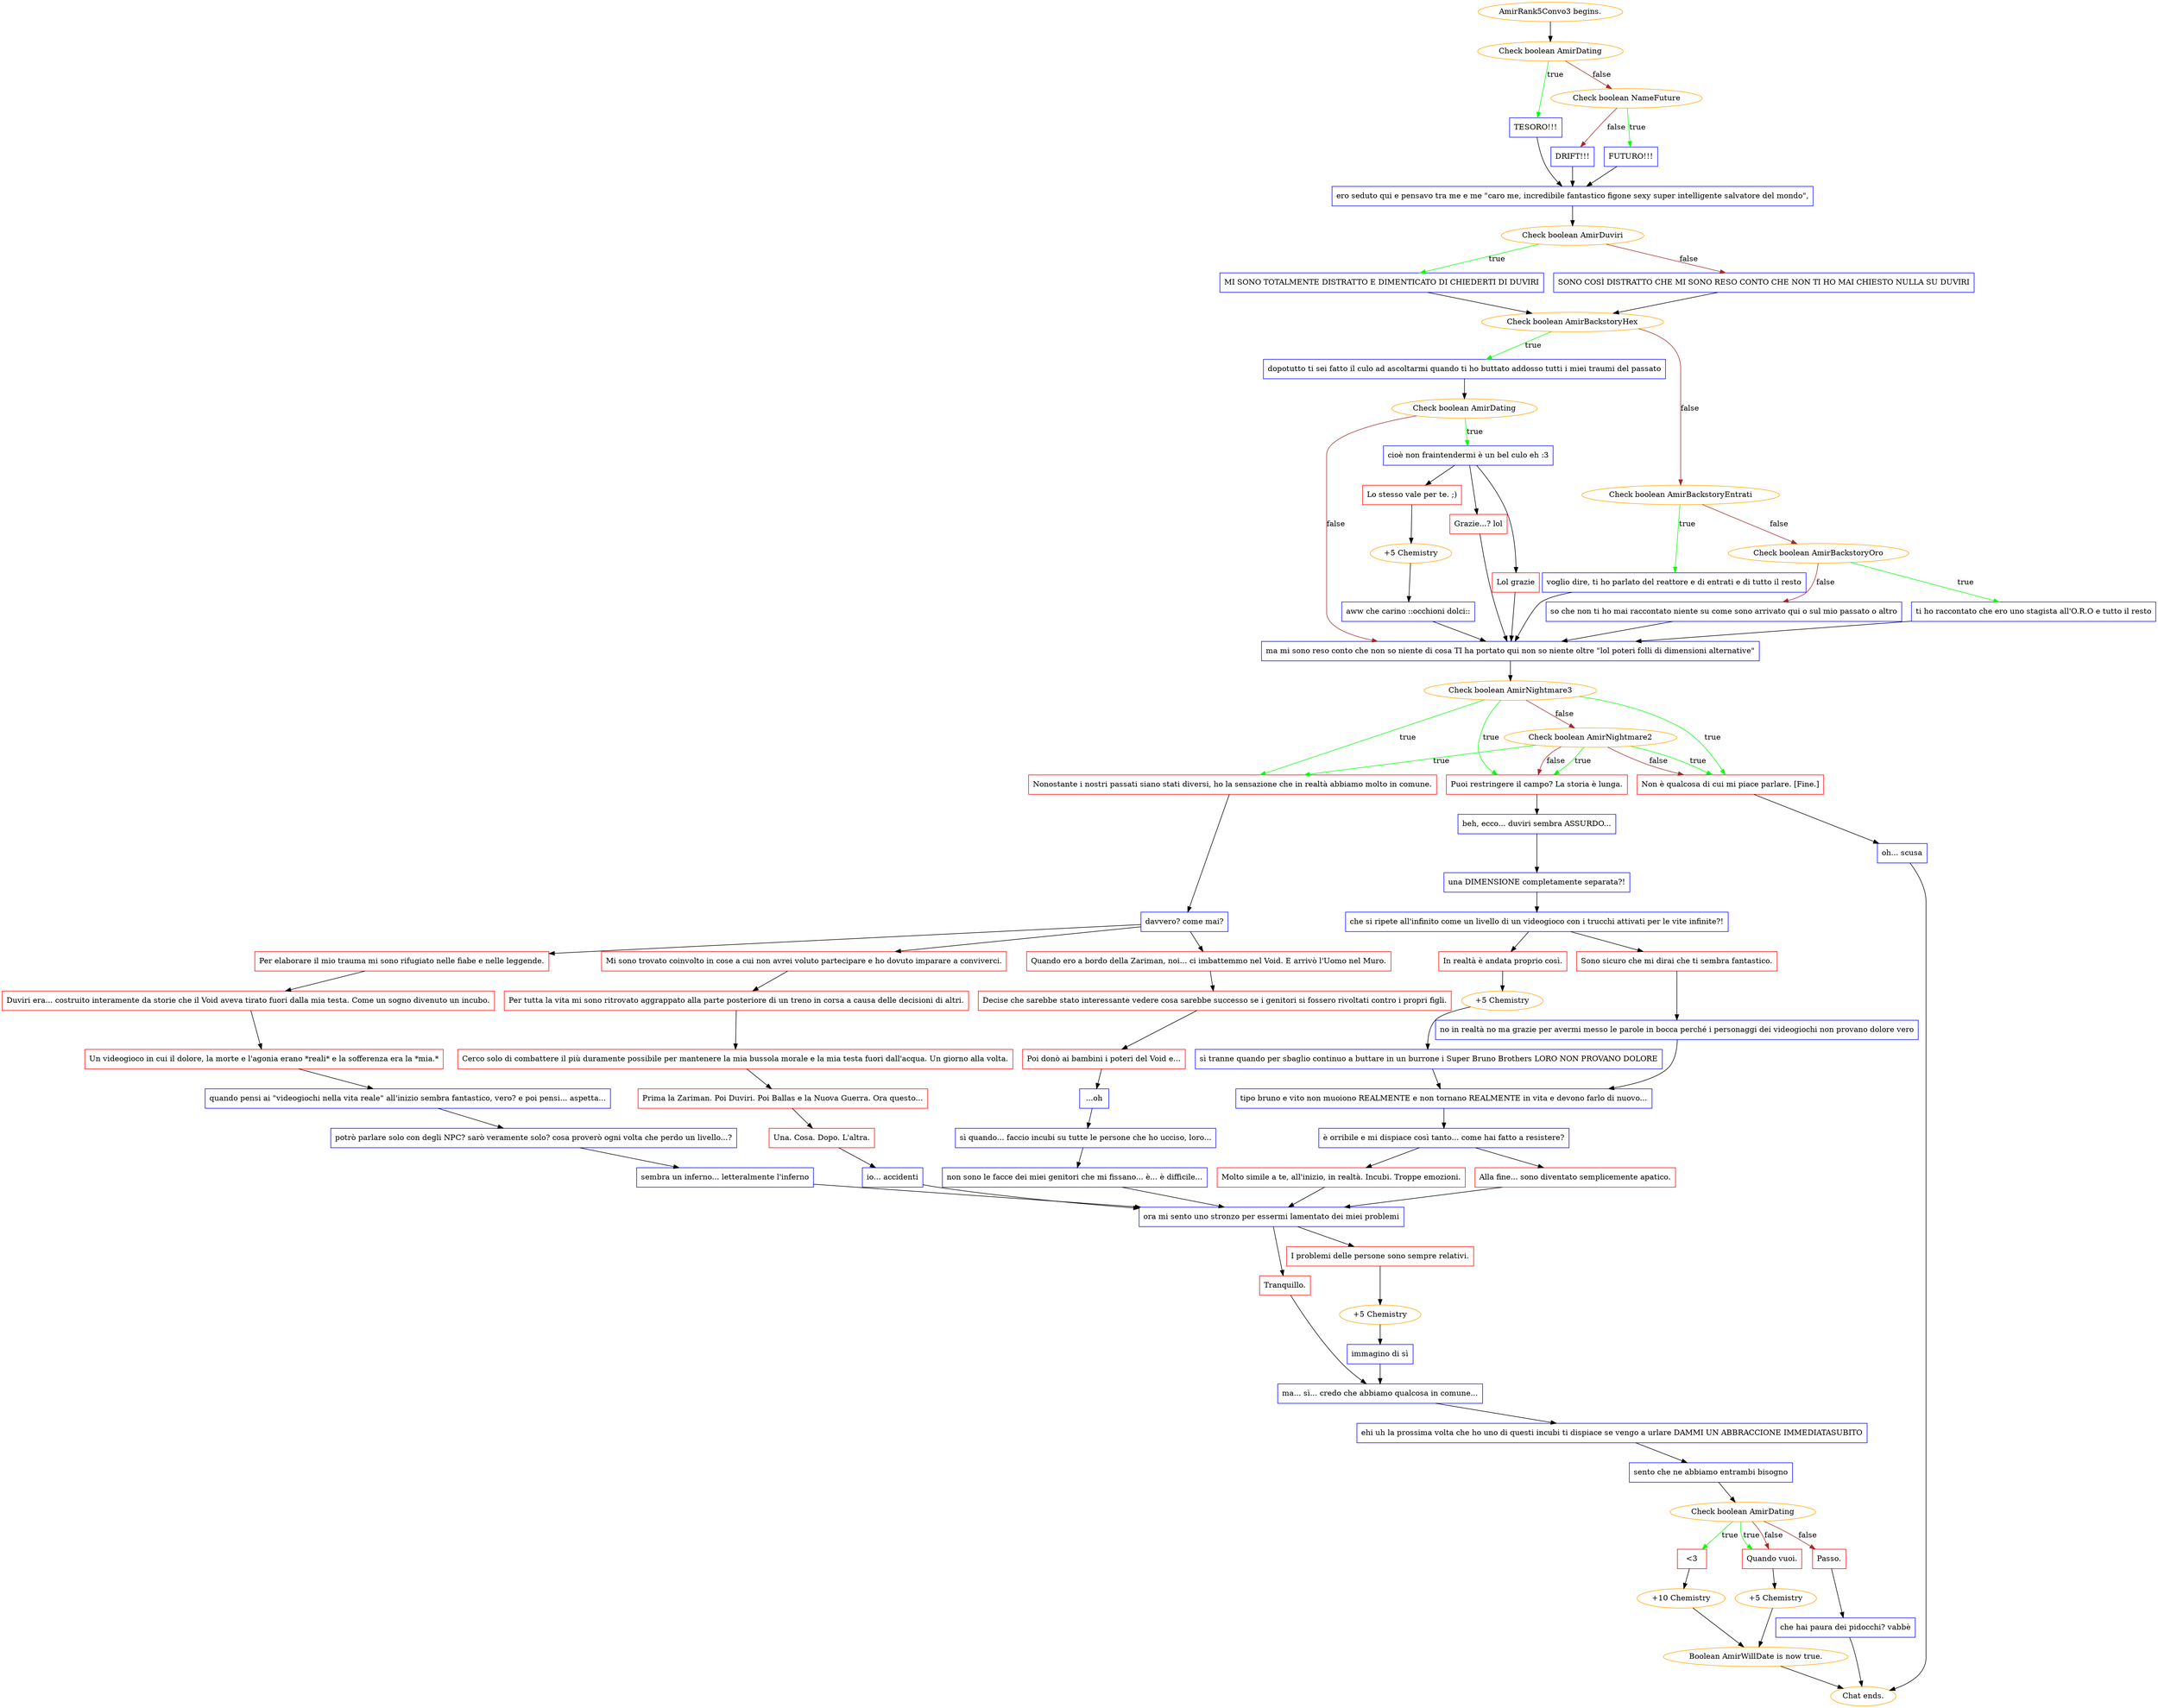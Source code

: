 digraph {
	"AmirRank5Convo3 begins." [color=orange];
		"AmirRank5Convo3 begins." -> j2650937555;
	j2650937555 [label="Check boolean AmirDating",color=orange];
		j2650937555 -> j27464369 [label=true,color=green];
		j2650937555 -> j3219616308 [label=false,color=brown];
	j27464369 [label="TESORO!!!",shape=box,color=blue];
		j27464369 -> j2710138332;
	j3219616308 [label="Check boolean NameFuture",color=orange];
		j3219616308 -> j3311559944 [label=true,color=green];
		j3219616308 -> j2360781195 [label=false,color=brown];
	j2710138332 [label="ero seduto qui e pensavo tra me e me \"caro me, incredibile fantastico figone sexy super intelligente salvatore del mondo\",",shape=box,color=blue];
		j2710138332 -> j4283957504;
	j3311559944 [label="FUTURO!!!",shape=box,color=blue];
		j3311559944 -> j2710138332;
	j2360781195 [label="DRIFT!!!",shape=box,color=blue];
		j2360781195 -> j2710138332;
	j4283957504 [label="Check boolean AmirDuviri",color=orange];
		j4283957504 -> j3218914218 [label=true,color=green];
		j4283957504 -> j3880660260 [label=false,color=brown];
	j3218914218 [label="MI SONO TOTALMENTE DISTRATTO E DIMENTICATO DI CHIEDERTI DI DUVIRI",shape=box,color=blue];
		j3218914218 -> j1452669816;
	j3880660260 [label="SONO COSÌ DISTRATTO CHE MI SONO RESO CONTO CHE NON TI HO MAI CHIESTO NULLA SU DUVIRI",shape=box,color=blue];
		j3880660260 -> j1452669816;
	j1452669816 [label="Check boolean AmirBackstoryHex",color=orange];
		j1452669816 -> j2265420907 [label=true,color=green];
		j1452669816 -> j2445936876 [label=false,color=brown];
	j2265420907 [label="dopotutto ti sei fatto il culo ad ascoltarmi quando ti ho buttato addosso tutti i miei traumi del passato",shape=box,color=blue];
		j2265420907 -> j1853334382;
	j2445936876 [label="Check boolean AmirBackstoryEntrati",color=orange];
		j2445936876 -> j4103587302 [label=true,color=green];
		j2445936876 -> j2190704803 [label=false,color=brown];
	j1853334382 [label="Check boolean AmirDating",color=orange];
		j1853334382 -> j4118448488 [label=true,color=green];
		j1853334382 -> j1711810249 [label=false,color=brown];
	j4103587302 [label="voglio dire, ti ho parlato del reattore e di entrati e di tutto il resto",shape=box,color=blue];
		j4103587302 -> j1711810249;
	j2190704803 [label="Check boolean AmirBackstoryOro",color=orange];
		j2190704803 -> j675881794 [label=true,color=green];
		j2190704803 -> j1441671463 [label=false,color=brown];
	j4118448488 [label="cioè non fraintendermi è un bel culo eh :3",shape=box,color=blue];
		j4118448488 -> j3901169249;
		j4118448488 -> j642091247;
		j4118448488 -> j2567036476;
	j1711810249 [label="ma mi sono reso conto che non so niente di cosa TI ha portato qui non so niente oltre \"lol poteri folli di dimensioni alternative\"",shape=box,color=blue];
		j1711810249 -> j1386368209;
	j675881794 [label="ti ho raccontato che ero uno stagista all'O.R.O e tutto il resto",shape=box,color=blue];
		j675881794 -> j1711810249;
	j1441671463 [label="so che non ti ho mai raccontato niente su come sono arrivato qui o sul mio passato o altro",shape=box,color=blue];
		j1441671463 -> j1711810249;
	j3901169249 [label="Grazie...? lol",shape=box,color=red];
		j3901169249 -> j1711810249;
	j642091247 [label="Lol grazie",shape=box,color=red];
		j642091247 -> j1711810249;
	j2567036476 [label="Lo stesso vale per te. ;)",shape=box,color=red];
		j2567036476 -> j1661901973;
	j1386368209 [label="Check boolean AmirNightmare3",color=orange];
		j1386368209 -> j3646666205 [label=true,color=green];
		j1386368209 -> j380305330 [label=true,color=green];
		j1386368209 -> j2198612428 [label=true,color=green];
		j1386368209 -> j2314003121 [label=false,color=brown];
	j1661901973 [label="+5 Chemistry",color=orange];
		j1661901973 -> j1065915747;
	j3646666205 [label="Nonostante i nostri passati siano stati diversi, ho la sensazione che in realtà abbiamo molto in comune.",shape=box,color=red];
		j3646666205 -> j1876165314;
	j380305330 [label="Puoi restringere il campo? La storia è lunga.",shape=box,color=red];
		j380305330 -> j2843159317;
	j2198612428 [label="Non è qualcosa di cui mi piace parlare. [Fine.]",shape=box,color=red];
		j2198612428 -> j572246026;
	j2314003121 [label="Check boolean AmirNightmare2",color=orange];
		j2314003121 -> j3646666205 [label=true,color=green];
		j2314003121 -> j380305330 [label=true,color=green];
		j2314003121 -> j2198612428 [label=true,color=green];
		j2314003121 -> j380305330 [label=false,color=brown];
		j2314003121 -> j2198612428 [label=false,color=brown];
	j1065915747 [label="aww che carino ::occhioni dolci::",shape=box,color=blue];
		j1065915747 -> j1711810249;
	j1876165314 [label="davvero? come mai?",shape=box,color=blue];
		j1876165314 -> j1446672438;
		j1876165314 -> j4214837472;
		j1876165314 -> j3647799772;
	j2843159317 [label="beh, ecco... duviri sembra ASSURDO...",shape=box,color=blue];
		j2843159317 -> j3240958251;
	j572246026 [label="oh... scusa",shape=box,color=blue];
		j572246026 -> "Chat ends.";
	j1446672438 [label="Per elaborare il mio trauma mi sono rifugiato nelle fiabe e nelle leggende.",shape=box,color=red];
		j1446672438 -> j1376997615;
	j4214837472 [label="Mi sono trovato coinvolto in cose a cui non avrei voluto partecipare e ho dovuto imparare a conviverci.",shape=box,color=red];
		j4214837472 -> j2882983849;
	j3647799772 [label="Quando ero a bordo della Zariman, noi... ci imbattemmo nel Void. E arrivò l'Uomo nel Muro.",shape=box,color=red];
		j3647799772 -> j4259943329;
	j3240958251 [label="una DIMENSIONE completamente separata?!",shape=box,color=blue];
		j3240958251 -> j3380867345;
	"Chat ends." [color=orange];
	j1376997615 [label="Duviri era... costruito interamente da storie che il Void aveva tirato fuori dalla mia testa. Come un sogno divenuto un incubo.",shape=box,color=red];
		j1376997615 -> j880177699;
	j2882983849 [label="Per tutta la vita mi sono ritrovato aggrappato alla parte posteriore di un treno in corsa a causa delle decisioni di altri.",shape=box,color=red];
		j2882983849 -> j2551308229;
	j4259943329 [label="Decise che sarebbe stato interessante vedere cosa sarebbe successo se i genitori si fossero rivoltati contro i propri figli.",shape=box,color=red];
		j4259943329 -> j3091907259;
	j3380867345 [label="che si ripete all'infinito come un livello di un videogioco con i trucchi attivati per le vite infinite?!",shape=box,color=blue];
		j3380867345 -> j3206834024;
		j3380867345 -> j295980757;
	j880177699 [label="Un videogioco in cui il dolore, la morte e l'agonia erano *reali* e la sofferenza era la *mia.*",shape=box,color=red];
		j880177699 -> j2358103082;
	j2551308229 [label="Cerco solo di combattere il più duramente possibile per mantenere la mia bussola morale e la mia testa fuori dall'acqua. Un giorno alla volta.",shape=box,color=red];
		j2551308229 -> j531828530;
	j3091907259 [label="Poi donò ai bambini i poteri del Void e...",shape=box,color=red];
		j3091907259 -> j3261579139;
	j3206834024 [label="Sono sicuro che mi dirai che ti sembra fantastico.",shape=box,color=red];
		j3206834024 -> j525763836;
	j295980757 [label="In realtà è andata proprio così.",shape=box,color=red];
		j295980757 -> j1351005893;
	j2358103082 [label="quando pensi ai \"videogiochi nella vita reale\" all'inizio sembra fantastico, vero? e poi pensi... aspetta...",shape=box,color=blue];
		j2358103082 -> j2518009645;
	j531828530 [label="Prima la Zariman. Poi Duviri. Poi Ballas e la Nuova Guerra. Ora questo...",shape=box,color=red];
		j531828530 -> j554573591;
	j3261579139 [label="...oh",shape=box,color=blue];
		j3261579139 -> j2426548506;
	j525763836 [label="no in realtà no ma grazie per avermi messo le parole in bocca perché i personaggi dei videogiochi non provano dolore vero",shape=box,color=blue];
		j525763836 -> j295701001;
	j1351005893 [label="+5 Chemistry",color=orange];
		j1351005893 -> j1113416066;
	j2518009645 [label="potrò parlare solo con degli NPC? sarò veramente solo? cosa proverò ogni volta che perdo un livello...?",shape=box,color=blue];
		j2518009645 -> j4171787853;
	j554573591 [label="Una. Cosa. Dopo. L'altra.",shape=box,color=red];
		j554573591 -> j1021987047;
	j2426548506 [label="sì quando... faccio incubi su tutte le persone che ho ucciso, loro...",shape=box,color=blue];
		j2426548506 -> j3004627757;
	j295701001 [label="tipo bruno e vito non muoiono REALMENTE e non tornano REALMENTE in vita e devono farlo di nuovo...",shape=box,color=blue];
		j295701001 -> j3741009658;
	j1113416066 [label="sì tranne quando per sbaglio continuo a buttare in un burrone i Super Bruno Brothers LORO NON PROVANO DOLORE",shape=box,color=blue];
		j1113416066 -> j295701001;
	j4171787853 [label="sembra un inferno... letteralmente l'inferno",shape=box,color=blue];
		j4171787853 -> j2017416162;
	j1021987047 [label="io... accidenti",shape=box,color=blue];
		j1021987047 -> j2017416162;
	j3004627757 [label="non sono le facce dei miei genitori che mi fissano... è... è difficile...",shape=box,color=blue];
		j3004627757 -> j2017416162;
	j3741009658 [label="è orribile e mi dispiace così tanto... come hai fatto a resistere?",shape=box,color=blue];
		j3741009658 -> j1584938368;
		j3741009658 -> j644384702;
	j2017416162 [label="ora mi sento uno stronzo per essermi lamentato dei miei problemi",shape=box,color=blue];
		j2017416162 -> j2759708826;
		j2017416162 -> j895893458;
	j1584938368 [label="Molto simile a te, all'inizio, in realtà. Incubi. Troppe emozioni.",shape=box,color=red];
		j1584938368 -> j2017416162;
	j644384702 [label="Alla fine... sono diventato semplicemente apatico.",shape=box,color=red];
		j644384702 -> j2017416162;
	j2759708826 [label="Tranquillo.",shape=box,color=red];
		j2759708826 -> j259629566;
	j895893458 [label="I problemi delle persone sono sempre relativi.",shape=box,color=red];
		j895893458 -> j1530876497;
	j259629566 [label="ma... sì... credo che abbiamo qualcosa in comune...",shape=box,color=blue];
		j259629566 -> j2196856538;
	j1530876497 [label="+5 Chemistry",color=orange];
		j1530876497 -> j1672601914;
	j2196856538 [label="ehi uh la prossima volta che ho uno di questi incubi ti dispiace se vengo a urlare DAMMI UN ABBRACCIONE IMMEDIATASUBITO",shape=box,color=blue];
		j2196856538 -> j1648831612;
	j1672601914 [label="immagino di sì",shape=box,color=blue];
		j1672601914 -> j259629566;
	j1648831612 [label="sento che ne abbiamo entrambi bisogno",shape=box,color=blue];
		j1648831612 -> j3439893062;
	j3439893062 [label="Check boolean AmirDating",color=orange];
		j3439893062 -> j180809753 [label=true,color=green];
		j3439893062 -> j1892574519 [label=true,color=green];
		j3439893062 -> j1892574519 [label=false,color=brown];
		j3439893062 -> j1219416189 [label=false,color=brown];
	j180809753 [label="<3",shape=box,color=red];
		j180809753 -> j1720236604;
	j1892574519 [label="Quando vuoi.",shape=box,color=red];
		j1892574519 -> j2463344579;
	j1219416189 [label="Passo.",shape=box,color=red];
		j1219416189 -> j3449926352;
	j1720236604 [label="+10 Chemistry",color=orange];
		j1720236604 -> j1538486228;
	j2463344579 [label="+5 Chemistry",color=orange];
		j2463344579 -> j1538486228;
	j3449926352 [label="che hai paura dei pidocchi? vabbè",shape=box,color=blue];
		j3449926352 -> "Chat ends.";
	j1538486228 [label="Boolean AmirWillDate is now true.",color=orange];
		j1538486228 -> "Chat ends.";
}